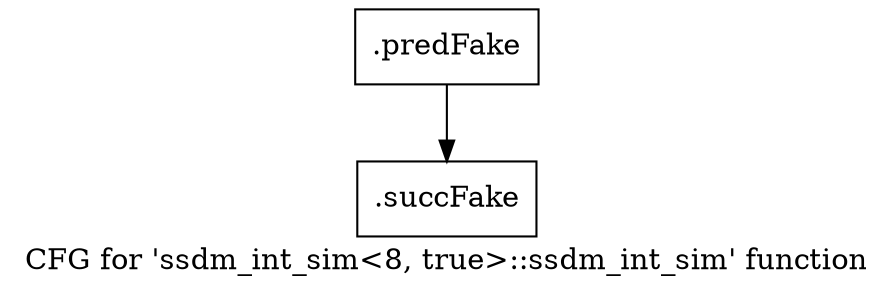 digraph "CFG for 'ssdm_int_sim\<8, true\>::ssdm_int_sim' function" {
	label="CFG for 'ssdm_int_sim\<8, true\>::ssdm_int_sim' function";

	Node0x4761ee0 [shape=record,filename="",linenumber="",label="{.predFake}"];
	Node0x4761ee0 -> Node0x484ae60[ callList="" memoryops="" filename="/media/miguel/NewVolume/Linux/Xilinx/Vitis_HLS/2020.2/include/ap_common.h" execusionnum="1963"];
	Node0x484ae60 [shape=record,filename="/media/miguel/NewVolume/Linux/Xilinx/Vitis_HLS/2020.2/include/ap_common.h",linenumber="642",label="{.succFake}"];
}
